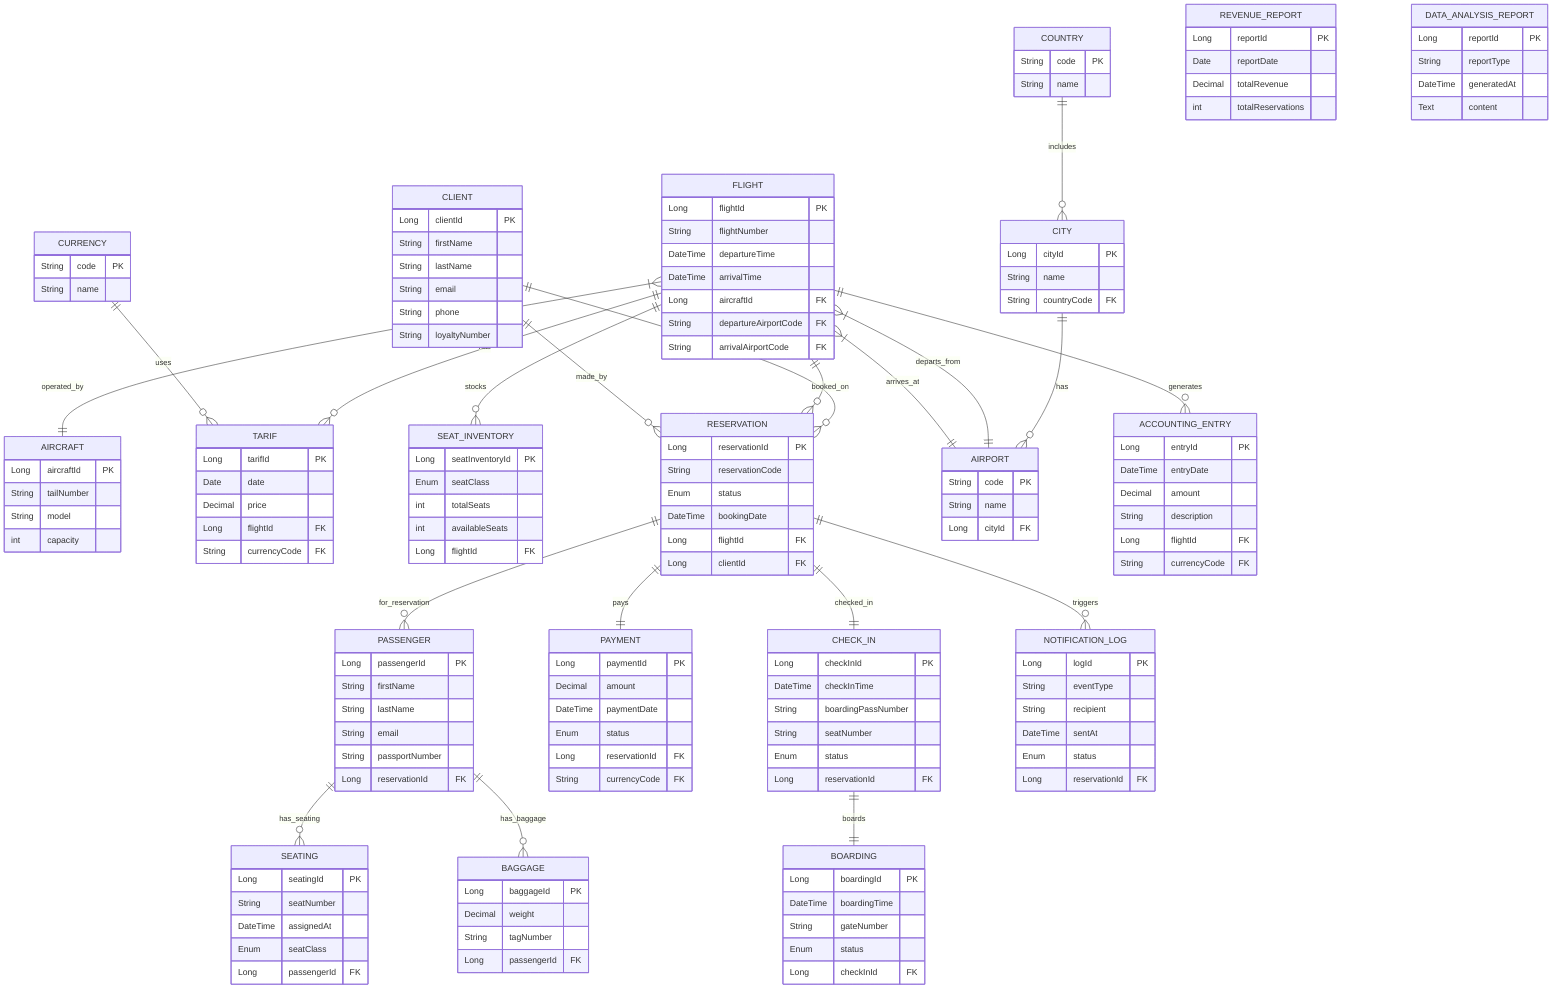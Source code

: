 erDiagram
    FLIGHT {
        Long flightId PK
        String flightNumber
        DateTime departureTime
        DateTime arrivalTime
        Long aircraftId FK
        String departureAirportCode FK
        String arrivalAirportCode FK
    }
    AIRCRAFT {
        Long aircraftId PK
        String tailNumber
        String model
        int capacity
    }
    FLIGHT }|--|| AIRCRAFT : operated_by

    TARIF {
        Long tarifId PK
        Date date
        Decimal price
        Long flightId FK
        String currencyCode FK
    }
    FLIGHT ||--o{ TARIF : has
    CURRENCY {
        String code PK
        String name
    }
    CURRENCY ||--o{ TARIF : uses

    SEAT_INVENTORY {
        Long seatInventoryId PK
        Enum seatClass
        int totalSeats
        int availableSeats
        Long flightId FK
    }
    FLIGHT ||--o{ SEAT_INVENTORY : stocks

    CLIENT {
        Long clientId PK
        String firstName
        String lastName
        String email
        String phone
        String loyaltyNumber
    }
    CLIENT ||--o{ RESERVATION : makes

    RESERVATION {
        Long reservationId PK
        String reservationCode
        Enum status
        DateTime bookingDate
        Long flightId FK
        Long clientId FK
    }
    FLIGHT ||--o{ RESERVATION : booked_on
    CLIENT ||--o{ RESERVATION : made_by

    PASSENGER {
        Long passengerId PK
        String firstName
        String lastName
        String email
        String passportNumber
        Long reservationId FK
    }
    RESERVATION ||--o{ PASSENGER : for_reservation

    PAYMENT {
        Long paymentId PK
        Decimal amount
        DateTime paymentDate
        Enum status
        Long reservationId FK
        String currencyCode FK
    }
    RESERVATION ||--|| PAYMENT : pays

    CHECK_IN {
        Long checkInId PK
        DateTime checkInTime
        String boardingPassNumber
        String seatNumber
        Enum status
        Long reservationId FK
    }
    RESERVATION ||--|| CHECK_IN : checked_in

    BOARDING {
        Long boardingId PK
        DateTime boardingTime
        String gateNumber
        Enum status
        Long checkInId FK
    }
    CHECK_IN ||--|| BOARDING : boards

    SEATING {
        Long seatingId PK
        String seatNumber
        DateTime assignedAt
        Enum seatClass
        Long passengerId FK
    }
    PASSENGER ||--o{ SEATING : has_seating

    BAGGAGE {
        Long baggageId PK
        Decimal weight
        String tagNumber
        Long passengerId FK
    }
    PASSENGER ||--o{ BAGGAGE : has_baggage

    COUNTRY {
        String code PK
        String name
    }
    CITY {
        Long cityId PK
        String name
        String countryCode FK
    }
    COUNTRY ||--o{ CITY : includes

    AIRPORT {
        String code PK
        String name
        Long cityId FK
    }
    CITY ||--o{ AIRPORT : has
    FLIGHT }|--|| AIRPORT : departs_from
    FLIGHT }|--|| AIRPORT : arrives_at

    ACCOUNTING_ENTRY {
        Long entryId PK
        DateTime entryDate
        Decimal amount
        String description
        Long flightId FK
        String currencyCode FK
    }
    FLIGHT ||--o{ ACCOUNTING_ENTRY : generates

    REVENUE_REPORT {
        Long reportId PK
        Date reportDate
        Decimal totalRevenue
        int totalReservations
    }

    DATA_ANALYSIS_REPORT {
        Long reportId PK
        String reportType
        DateTime generatedAt
        Text content
    }

    NOTIFICATION_LOG {
        Long logId PK
        String eventType
        String recipient
        DateTime sentAt
        Enum status
        Long reservationId FK
    }
    RESERVATION ||--o{ NOTIFICATION_LOG : triggers